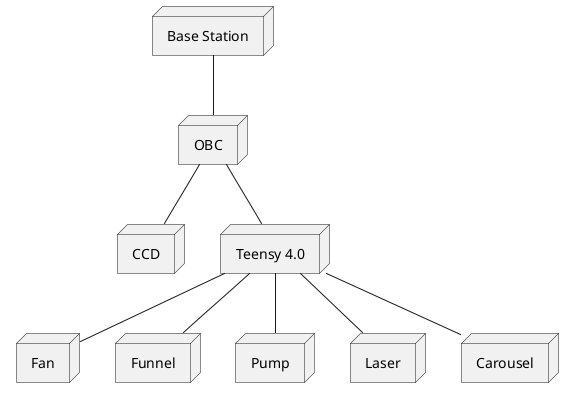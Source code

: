 @startuml
node "Base Station" as bs
node "CCD" as ccd
node "OBC" as obc
node "Teensy 4.0" as teensy
node "Fan" as fan
node "Funnel" as funnel
node "Pump" as pump
node "Laser" as laser
node "Carousel" as carousel

bs -- obc
obc -- ccd
obc -- teensy
teensy -- fan
teensy -- funnel
teensy -- pump
teensy -- laser
teensy -- carousel
@enduml
